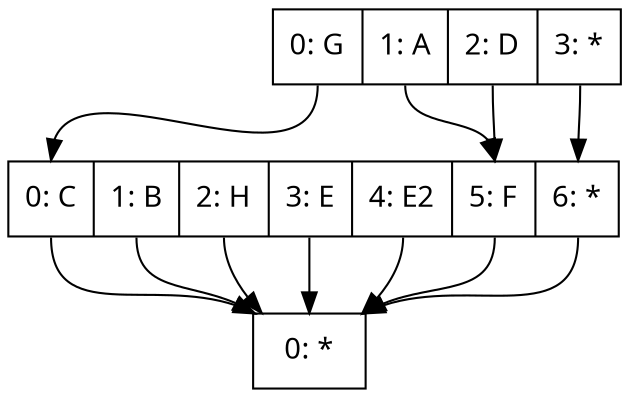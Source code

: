 digraph LayeredContainmentList {
	node [shape=record];

	layer0 [fontname=consola, label="<n0> 0: G|<n1> 1: A|<n2> 2: D|<n3> 3: *"];
	layer0:n0 -> layer1:n0;
	layer0:n1 -> layer1:n5;
	layer0:n2 -> layer1:n5;
	layer0:n3 -> layer1:n6;
	
	layer1 [fontname=consola, label="<n0> 0: C|<n1> 1: B|<n2> 2: H|<n3> 3: E|<n4> 4: E2|<n5> 5: F|<n6> 6: *"];
	layer1:n0 -> layer2:n0;
	layer1:n1 -> layer2:n0;
	layer1:n2 -> layer2:n0;
	layer1:n3 -> layer2:n0;
	layer1:n4 -> layer2:n0;
	layer1:n5 -> layer2:n0;
	layer1:n6 -> layer2:n0;
	
	layer2 [fontname=consola, label="<n0> 0: *"];
}